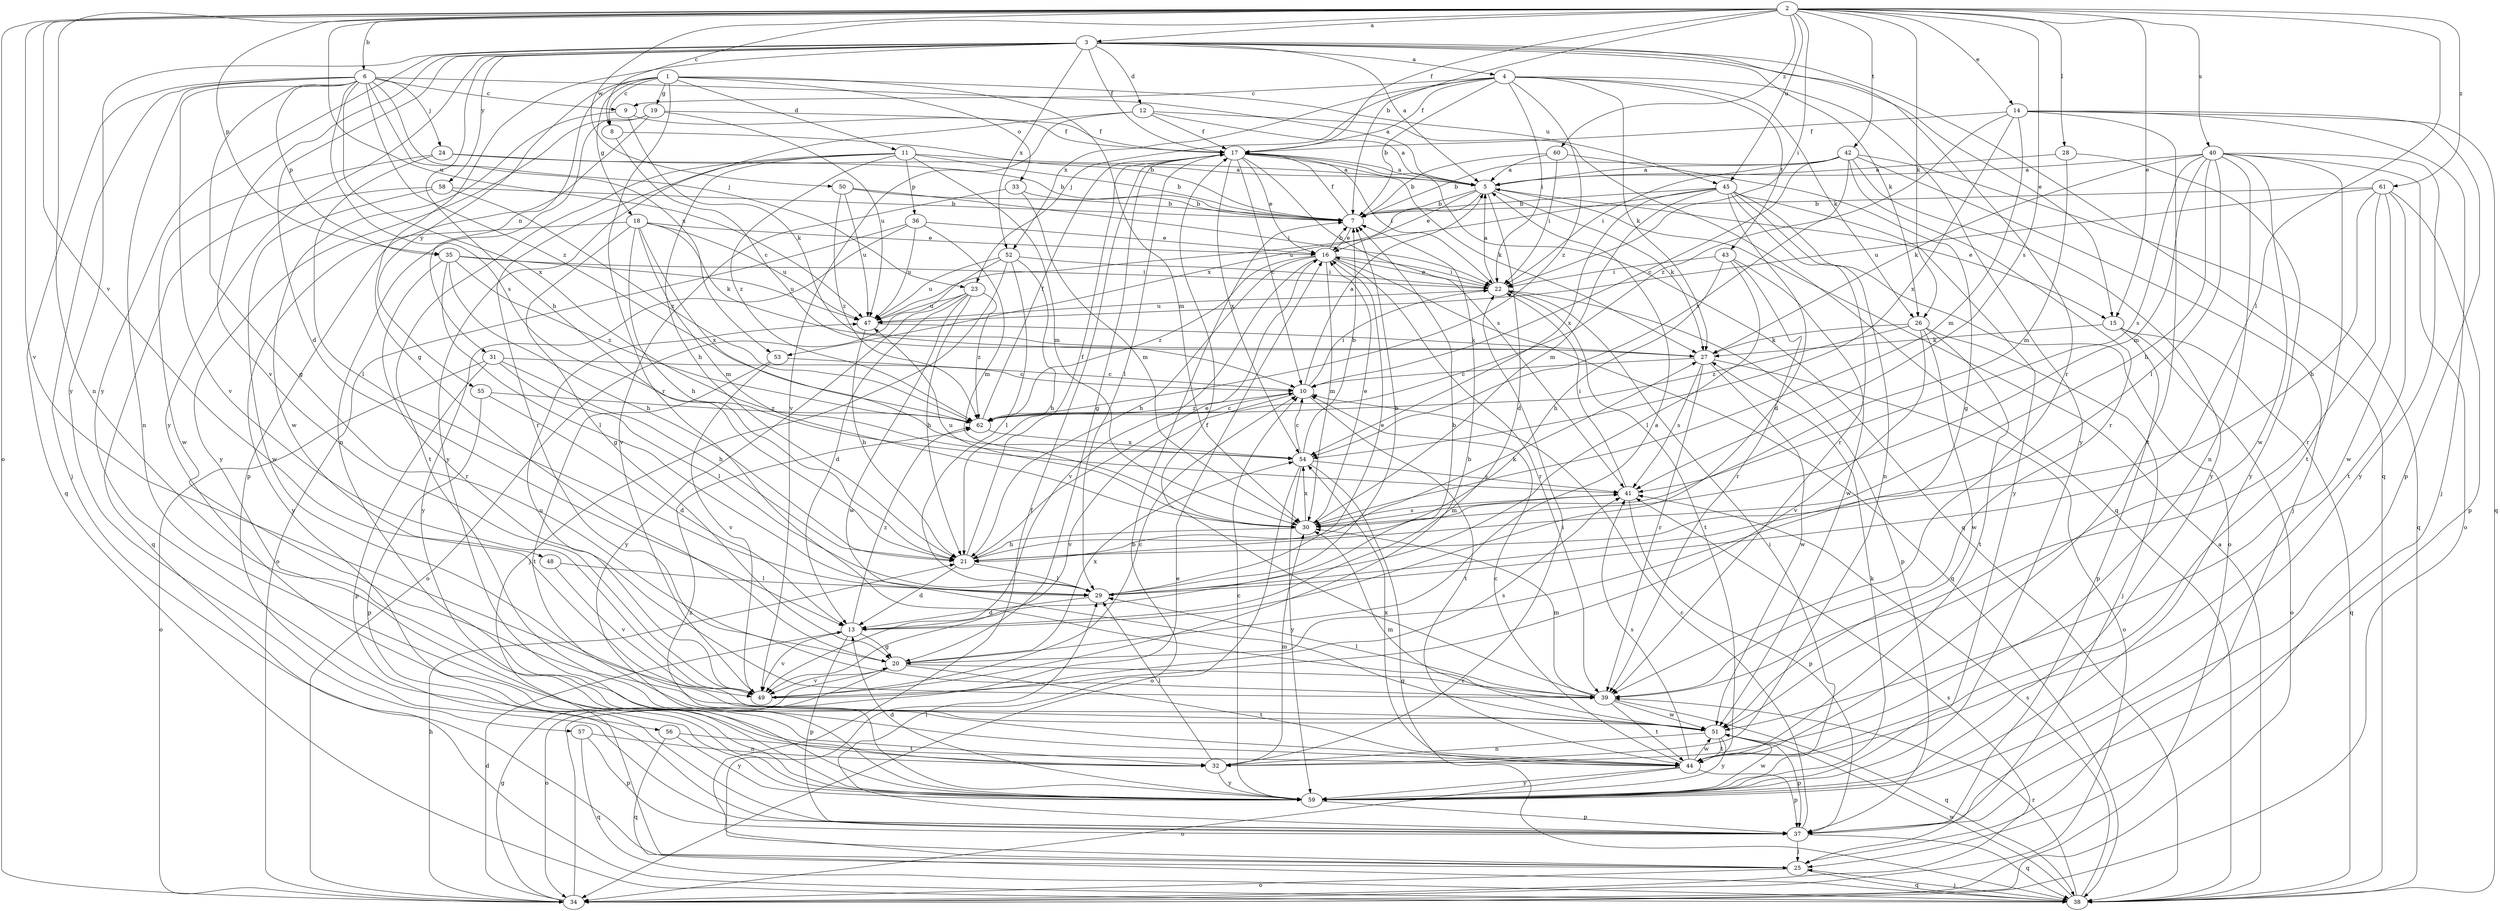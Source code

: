 strict digraph  {
	2 -> 3 [label=a];
	3 -> 4 [label=a];
	3 -> 5 [label=a];
	6 -> 5 [label=a];
	10 -> 5 [label=a];
	11 -> 5 [label=a];
	12 -> 5 [label=a];
	17 -> 5 [label=a];
	20 -> 5 [label=a];
	22 -> 5 [label=a];
	24 -> 5 [label=a];
	28 -> 5 [label=a];
	38 -> 5 [label=a];
	40 -> 5 [label=a];
	42 -> 5 [label=a];
	60 -> 5 [label=a];
	2 -> 6 [label=b];
	2 -> 7 [label=b];
	4 -> 7 [label=b];
	5 -> 7 [label=b];
	8 -> 7 [label=b];
	11 -> 7 [label=b];
	13 -> 7 [label=b];
	16 -> 7 [label=b];
	24 -> 7 [label=b];
	25 -> 7 [label=b];
	29 -> 7 [label=b];
	33 -> 7 [label=b];
	42 -> 7 [label=b];
	45 -> 7 [label=b];
	49 -> 7 [label=b];
	50 -> 7 [label=b];
	54 -> 7 [label=b];
	58 -> 7 [label=b];
	60 -> 7 [label=b];
	61 -> 7 [label=b];
	1 -> 8 [label=c];
	2 -> 8 [label=c];
	4 -> 9 [label=c];
	6 -> 9 [label=c];
	8 -> 10 [label=c];
	17 -> 10 [label=c];
	27 -> 10 [label=c];
	31 -> 10 [label=c];
	37 -> 10 [label=c];
	42 -> 10 [label=c];
	44 -> 10 [label=c];
	49 -> 10 [label=c];
	53 -> 10 [label=c];
	54 -> 10 [label=c];
	59 -> 10 [label=c];
	62 -> 10 [label=c];
	1 -> 11 [label=d];
	3 -> 12 [label=d];
	3 -> 13 [label=d];
	5 -> 13 [label=d];
	21 -> 13 [label=d];
	23 -> 13 [label=d];
	29 -> 13 [label=d];
	34 -> 13 [label=d];
	45 -> 13 [label=d];
	55 -> 13 [label=d];
	59 -> 13 [label=d];
	2 -> 14 [label=e];
	2 -> 15 [label=e];
	3 -> 15 [label=e];
	5 -> 15 [label=e];
	5 -> 16 [label=e];
	7 -> 16 [label=e];
	17 -> 16 [label=e];
	18 -> 16 [label=e];
	21 -> 16 [label=e];
	22 -> 16 [label=e];
	29 -> 16 [label=e];
	30 -> 16 [label=e];
	34 -> 16 [label=e];
	36 -> 16 [label=e];
	2 -> 17 [label=f];
	3 -> 17 [label=f];
	4 -> 17 [label=f];
	7 -> 17 [label=f];
	9 -> 17 [label=f];
	12 -> 17 [label=f];
	14 -> 17 [label=f];
	19 -> 17 [label=f];
	21 -> 17 [label=f];
	25 -> 17 [label=f];
	39 -> 17 [label=f];
	62 -> 17 [label=f];
	1 -> 18 [label=g];
	1 -> 19 [label=g];
	3 -> 20 [label=g];
	6 -> 20 [label=g];
	13 -> 20 [label=g];
	17 -> 20 [label=g];
	18 -> 20 [label=g];
	34 -> 20 [label=g];
	60 -> 20 [label=g];
	3 -> 21 [label=h];
	11 -> 21 [label=h];
	16 -> 21 [label=h];
	18 -> 21 [label=h];
	23 -> 21 [label=h];
	30 -> 21 [label=h];
	31 -> 21 [label=h];
	34 -> 21 [label=h];
	35 -> 21 [label=h];
	40 -> 21 [label=h];
	43 -> 21 [label=h];
	47 -> 21 [label=h];
	52 -> 21 [label=h];
	61 -> 21 [label=h];
	2 -> 22 [label=i];
	4 -> 22 [label=i];
	10 -> 22 [label=i];
	16 -> 22 [label=i];
	17 -> 22 [label=i];
	32 -> 22 [label=i];
	35 -> 22 [label=i];
	41 -> 22 [label=i];
	42 -> 22 [label=i];
	43 -> 22 [label=i];
	50 -> 22 [label=i];
	52 -> 22 [label=i];
	59 -> 22 [label=i];
	60 -> 22 [label=i];
	4 -> 23 [label=j];
	6 -> 23 [label=j];
	6 -> 24 [label=j];
	6 -> 25 [label=j];
	14 -> 25 [label=j];
	26 -> 25 [label=j];
	37 -> 25 [label=j];
	38 -> 25 [label=j];
	42 -> 25 [label=j];
	52 -> 25 [label=j];
	2 -> 26 [label=k];
	3 -> 26 [label=k];
	4 -> 26 [label=k];
	4 -> 27 [label=k];
	5 -> 27 [label=k];
	9 -> 27 [label=k];
	15 -> 27 [label=k];
	17 -> 27 [label=k];
	18 -> 27 [label=k];
	21 -> 27 [label=k];
	26 -> 27 [label=k];
	40 -> 27 [label=k];
	47 -> 27 [label=k];
	59 -> 27 [label=k];
	2 -> 28 [label=l];
	2 -> 29 [label=l];
	17 -> 29 [label=l];
	21 -> 29 [label=l];
	24 -> 29 [label=l];
	31 -> 29 [label=l];
	32 -> 29 [label=l];
	35 -> 29 [label=l];
	37 -> 29 [label=l];
	39 -> 29 [label=l];
	40 -> 29 [label=l];
	43 -> 29 [label=l];
	48 -> 29 [label=l];
	52 -> 29 [label=l];
	1 -> 30 [label=m];
	11 -> 30 [label=m];
	14 -> 30 [label=m];
	16 -> 30 [label=m];
	18 -> 30 [label=m];
	28 -> 30 [label=m];
	32 -> 30 [label=m];
	33 -> 30 [label=m];
	36 -> 30 [label=m];
	39 -> 30 [label=m];
	40 -> 30 [label=m];
	41 -> 30 [label=m];
	45 -> 30 [label=m];
	45 -> 30 [label=m];
	51 -> 30 [label=m];
	1 -> 31 [label=n];
	2 -> 32 [label=n];
	6 -> 32 [label=n];
	19 -> 32 [label=n];
	40 -> 32 [label=n];
	45 -> 32 [label=n];
	51 -> 32 [label=n];
	57 -> 32 [label=n];
	1 -> 33 [label=o];
	2 -> 34 [label=o];
	15 -> 34 [label=o];
	20 -> 34 [label=o];
	25 -> 34 [label=o];
	27 -> 34 [label=o];
	31 -> 34 [label=o];
	36 -> 34 [label=o];
	40 -> 34 [label=o];
	44 -> 34 [label=o];
	45 -> 34 [label=o];
	52 -> 34 [label=o];
	54 -> 34 [label=o];
	2 -> 35 [label=p];
	6 -> 35 [label=p];
	11 -> 36 [label=p];
	13 -> 37 [label=p];
	14 -> 37 [label=p];
	15 -> 37 [label=p];
	19 -> 37 [label=p];
	22 -> 37 [label=p];
	31 -> 37 [label=p];
	41 -> 37 [label=p];
	44 -> 37 [label=p];
	51 -> 37 [label=p];
	55 -> 37 [label=p];
	57 -> 37 [label=p];
	59 -> 37 [label=p];
	61 -> 37 [label=p];
	3 -> 38 [label=q];
	6 -> 38 [label=q];
	12 -> 38 [label=q];
	14 -> 38 [label=q];
	15 -> 38 [label=q];
	16 -> 38 [label=q];
	17 -> 38 [label=q];
	25 -> 38 [label=q];
	37 -> 38 [label=q];
	39 -> 38 [label=q];
	42 -> 38 [label=q];
	54 -> 38 [label=q];
	56 -> 38 [label=q];
	57 -> 38 [label=q];
	58 -> 38 [label=q];
	1 -> 39 [label=r];
	3 -> 39 [label=r];
	11 -> 39 [label=r];
	16 -> 39 [label=r];
	20 -> 39 [label=r];
	27 -> 39 [label=r];
	35 -> 39 [label=r];
	38 -> 39 [label=r];
	42 -> 39 [label=r];
	43 -> 39 [label=r];
	45 -> 39 [label=r];
	45 -> 39 [label=r];
	61 -> 39 [label=r];
	2 -> 40 [label=s];
	2 -> 41 [label=s];
	6 -> 41 [label=s];
	17 -> 41 [label=s];
	27 -> 41 [label=s];
	30 -> 41 [label=s];
	34 -> 41 [label=s];
	38 -> 41 [label=s];
	40 -> 41 [label=s];
	44 -> 41 [label=s];
	49 -> 41 [label=s];
	54 -> 41 [label=s];
	2 -> 42 [label=t];
	4 -> 43 [label=t];
	10 -> 44 [label=t];
	11 -> 44 [label=t];
	14 -> 44 [label=t];
	20 -> 44 [label=t];
	22 -> 44 [label=t];
	26 -> 44 [label=t];
	39 -> 44 [label=t];
	40 -> 44 [label=t];
	51 -> 44 [label=t];
	53 -> 44 [label=t];
	56 -> 44 [label=t];
	61 -> 44 [label=t];
	1 -> 45 [label=u];
	2 -> 45 [label=u];
	2 -> 47 [label=u];
	18 -> 47 [label=u];
	19 -> 47 [label=u];
	22 -> 47 [label=u];
	23 -> 47 [label=u];
	30 -> 47 [label=u];
	35 -> 47 [label=u];
	36 -> 47 [label=u];
	45 -> 47 [label=u];
	49 -> 47 [label=u];
	50 -> 47 [label=u];
	52 -> 47 [label=u];
	61 -> 47 [label=u];
	2 -> 48 [label=v];
	2 -> 49 [label=v];
	3 -> 49 [label=v];
	6 -> 49 [label=v];
	10 -> 49 [label=v];
	12 -> 49 [label=v];
	13 -> 49 [label=v];
	16 -> 49 [label=v];
	20 -> 49 [label=v];
	26 -> 49 [label=v];
	33 -> 49 [label=v];
	48 -> 49 [label=v];
	53 -> 49 [label=v];
	2 -> 50 [label=w];
	9 -> 51 [label=w];
	23 -> 51 [label=w];
	24 -> 51 [label=w];
	26 -> 51 [label=w];
	27 -> 51 [label=w];
	38 -> 51 [label=w];
	39 -> 51 [label=w];
	40 -> 51 [label=w];
	43 -> 51 [label=w];
	44 -> 51 [label=w];
	58 -> 51 [label=w];
	59 -> 51 [label=w];
	61 -> 51 [label=w];
	3 -> 52 [label=x];
	4 -> 52 [label=x];
	5 -> 53 [label=x];
	6 -> 53 [label=x];
	6 -> 54 [label=x];
	14 -> 54 [label=x];
	17 -> 54 [label=x];
	18 -> 54 [label=x];
	20 -> 54 [label=x];
	30 -> 54 [label=x];
	42 -> 54 [label=x];
	44 -> 54 [label=x];
	45 -> 54 [label=x];
	62 -> 54 [label=x];
	1 -> 55 [label=y];
	3 -> 56 [label=y];
	3 -> 57 [label=y];
	3 -> 58 [label=y];
	3 -> 59 [label=y];
	4 -> 59 [label=y];
	12 -> 59 [label=y];
	18 -> 59 [label=y];
	19 -> 59 [label=y];
	23 -> 59 [label=y];
	28 -> 59 [label=y];
	32 -> 59 [label=y];
	36 -> 59 [label=y];
	40 -> 59 [label=y];
	42 -> 59 [label=y];
	44 -> 59 [label=y];
	45 -> 59 [label=y];
	51 -> 59 [label=y];
	54 -> 59 [label=y];
	56 -> 59 [label=y];
	2 -> 60 [label=z];
	2 -> 61 [label=z];
	4 -> 62 [label=z];
	6 -> 62 [label=z];
	10 -> 62 [label=z];
	11 -> 62 [label=z];
	13 -> 62 [label=z];
	14 -> 62 [label=z];
	16 -> 62 [label=z];
	23 -> 62 [label=z];
	26 -> 62 [label=z];
	35 -> 62 [label=z];
	50 -> 62 [label=z];
	55 -> 62 [label=z];
	58 -> 62 [label=z];
	59 -> 62 [label=z];
}
